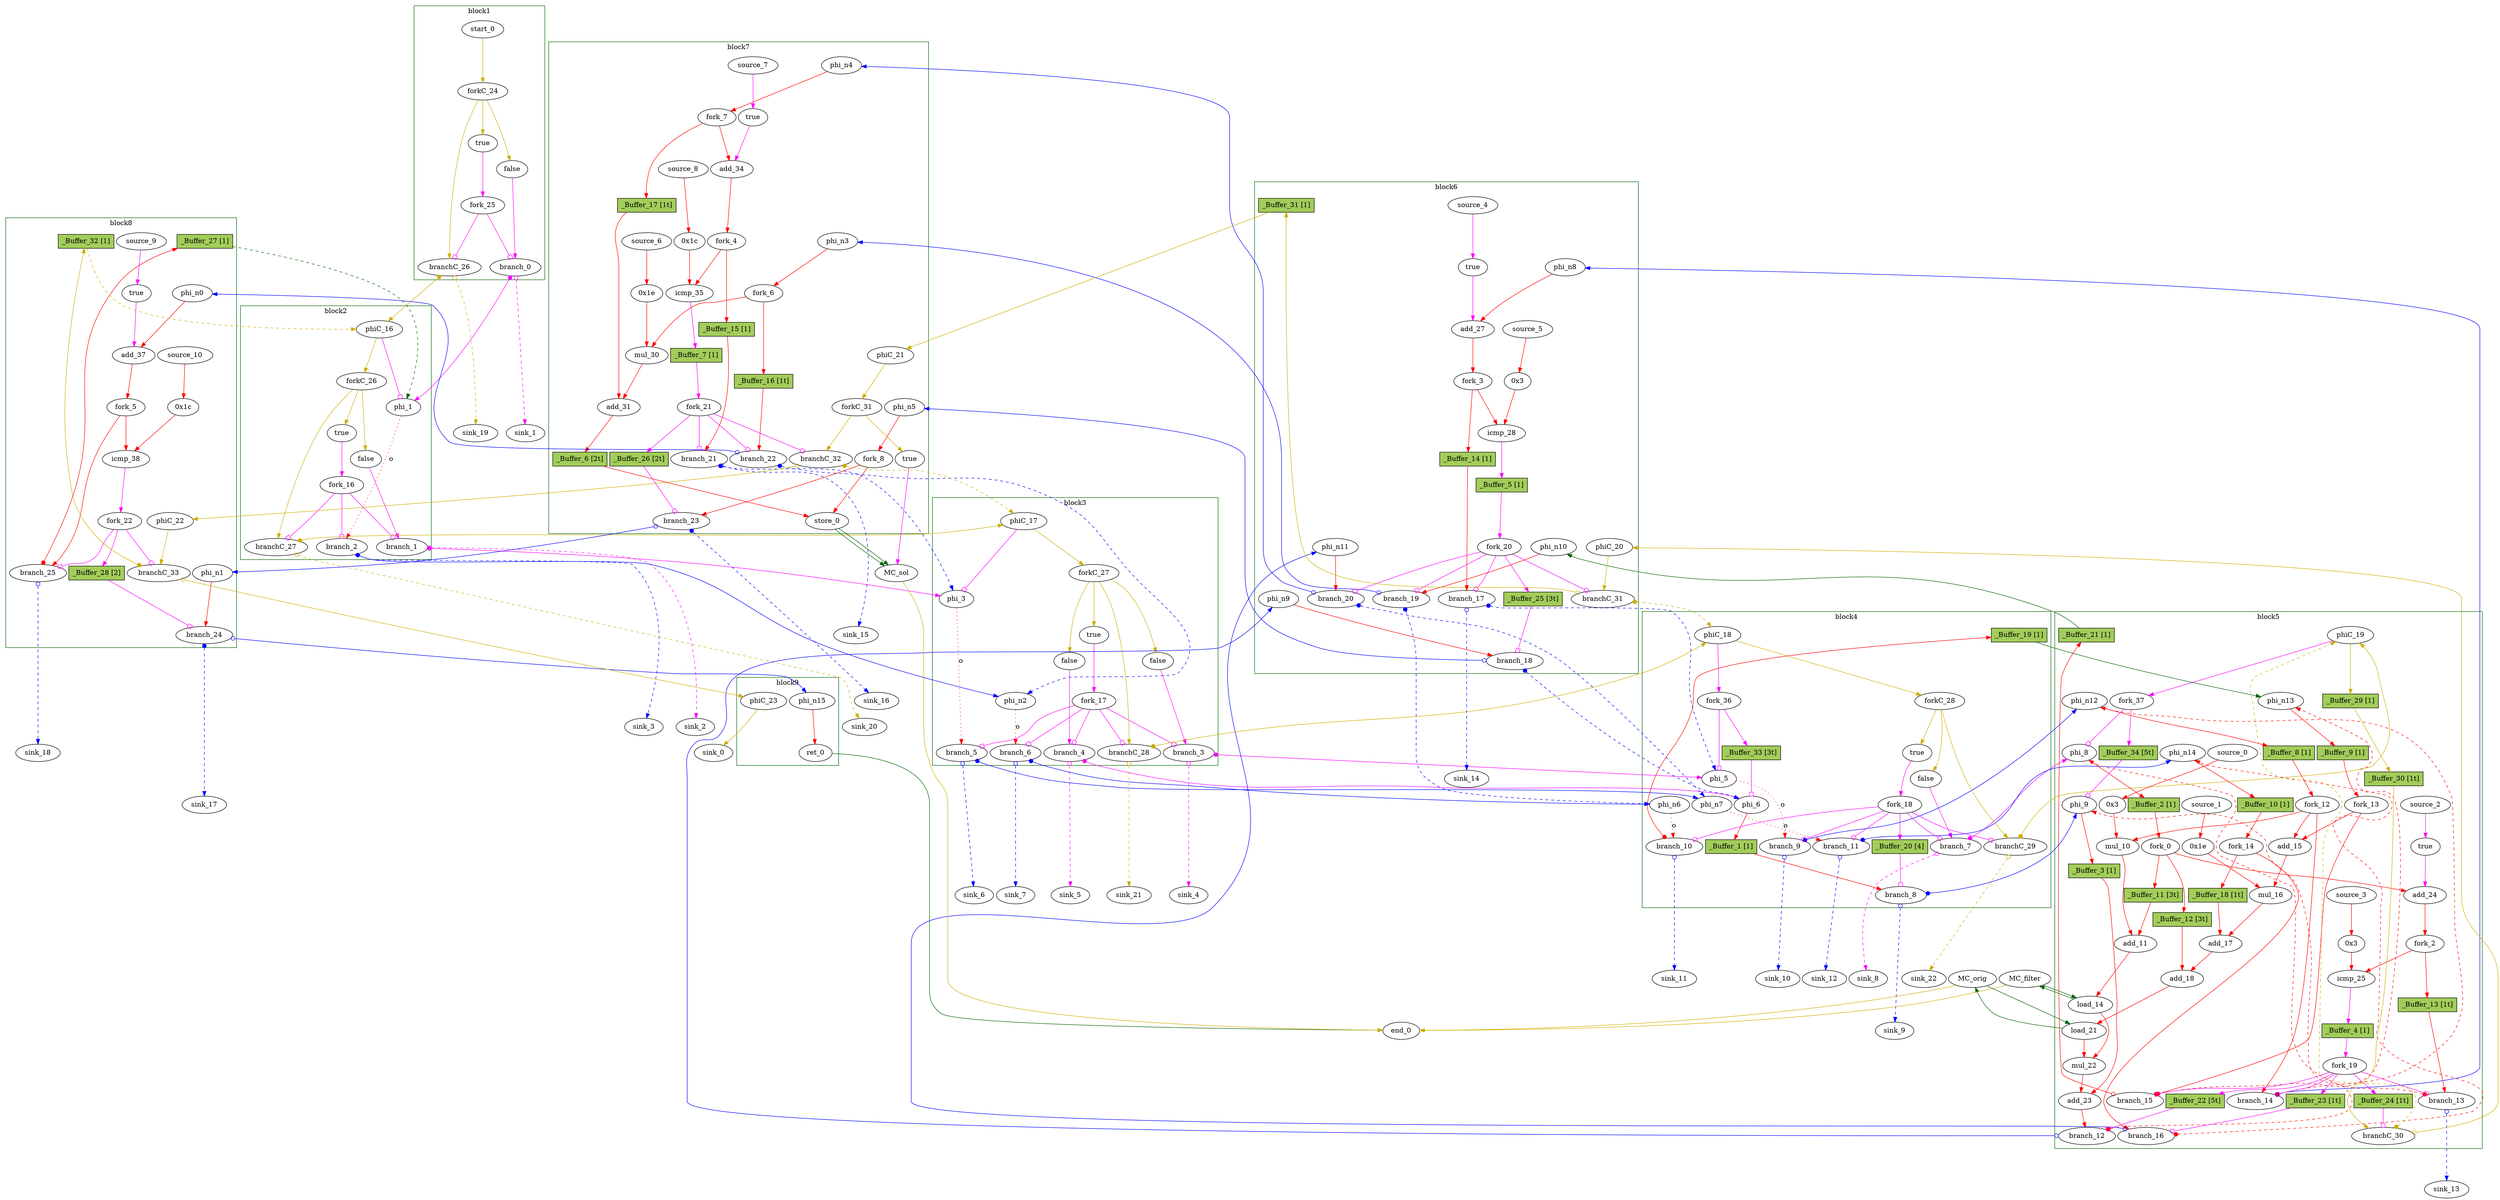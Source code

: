// Number of blocks: 206
// Number of channels: 309
Digraph G {

  // Blocks
subgraph cluster_1 {
color = "darkgreen"
label = "block1"
  brCst_block1 [type=Constant, in="in1:1", out="out1:1", bbID = 1, value="0x1", label=true,  shape=oval];
  cst_0 [type=Constant, in="in1:1", out="out1:1", bbID = 1, value="0x0", label=false,  shape=oval];
  branch_0 [type=Branch, in="in1:1 in2?:1", out="out1+:1 out2-:1", bbID = 1,  shape=oval];
  start_0 [type=Entry, in="in1:0", out="out1:0", bbID = 1,  shape=oval];
  forkC_24 [type=Fork, in="in1:0", out="out1:0 out2:0 out3:0", bbID = 1,  shape=oval];
  branchC_26 [type=Branch, in="in1:0 in2?:1", out="out1+:0 out2-:0", bbID = 1,  shape=oval];
  fork_25 [type=Fork, in="in1:1", out="out1:1 out2:1", bbID = 1,  shape=oval];
}
subgraph cluster_2 {
color = "darkgreen"
label = "block2"
  phi_1 [type=Mux, in="in1?:1 in2:5 in3:5", out="out1:5", delay=1.397, bbID = 2,  shape=oval];
  brCst_block2 [type=Constant, in="in1:1", out="out1:1", bbID = 2, value="0x1", label=true,  shape=oval];
  cst_1 [type=Constant, in="in1:1", out="out1:1", bbID = 2, value="0x0", label=false,  shape=oval];
  branch_1 [type=Branch, in="in1:1 in2?:1", out="out1+:1 out2-:1", bbID = 2,  shape=oval];
  branch_2 [type=Branch, in="in1:5 in2?:1", out="out1+:5 out2-:5", bbID = 2,  shape=oval];
  fork_16 [type=Fork, in="in1:1", out="out1:1 out2:1 out3:1", bbID = 2,  shape=oval];
  phiC_16 [type=CntrlMerge, in="in1:0 in2:0", out="out1:0 out2?:1", bbID = 2,  shape=oval];
  forkC_26 [type=Fork, in="in1:0", out="out1:0 out2:0 out3:0", bbID = 2,  shape=oval];
  branchC_27 [type=Branch, in="in1:0 in2?:1", out="out1+:0 out2-:0", bbID = 2,  shape=oval];
}
subgraph cluster_3 {
color = "darkgreen"
label = "block3"
  phi_3 [type=Mux, in="in1?:1 in2:5 in3:5", out="out1:5", delay=1.397, bbID = 3,  shape=oval];
  brCst_block3 [type=Constant, in="in1:1", out="out1:1", bbID = 3, value="0x1", label=true,  shape=oval];
  cst_2 [type=Constant, in="in1:1", out="out1:1", bbID = 3, value="0x0", label=false,  shape=oval];
  cst_3 [type=Constant, in="in1:1", out="out1:1", bbID = 3, value="0x0", label=false,  shape=oval];
  phi_n2 [type=Merge, in="in1:5 in2:5", out="out1:5", delay=1.397, bbID = 3,  shape=oval];
  branch_3 [type=Branch, in="in1:1 in2?:1", out="out1+:1 out2-:1", bbID = 3,  shape=oval];
  branch_4 [type=Branch, in="in1:1 in2?:1", out="out1+:1 out2-:1", bbID = 3,  shape=oval];
  branch_5 [type=Branch, in="in1:5 in2?:1", out="out1+:5 out2-:5", bbID = 3,  shape=oval];
  branch_6 [type=Branch, in="in1:5 in2?:1", out="out1+:5 out2-:5", bbID = 3,  shape=oval];
  fork_17 [type=Fork, in="in1:1", out="out1:1 out2:1 out3:1 out4:1 out5:1", bbID = 3,  shape=oval];
  phiC_17 [type=CntrlMerge, in="in1:0 in2:0", out="out1:0 out2?:1", bbID = 3,  shape=oval];
  forkC_27 [type=Fork, in="in1:0", out="out1:0 out2:0 out3:0 out4:0", bbID = 3,  shape=oval];
  branchC_28 [type=Branch, in="in1:0 in2?:1", out="out1+:0 out2-:0", bbID = 3,  shape=oval];
}
subgraph cluster_4 {
color = "darkgreen"
label = "block4"
  phi_5 [type=Mux, in="in1?:1 in2:3 in3:3", out="out1:3", delay=1.397, bbID = 4,  shape=oval];
  phi_6 [type=Mux, in="in1?:1 in2:32 in3:32", out="out1:32", delay=1.397, bbID = 4, retimingDiff=3,  shape=oval];
  brCst_block4 [type=Constant, in="in1:1", out="out1:1", bbID = 4, value="0x1", label=true,  shape=oval];
  cst_4 [type=Constant, in="in1:1", out="out1:1", bbID = 4, value="0x0", label=false,  shape=oval];
  phi_n6 [type=Merge, in="in1:5 in2:5", out="out1:5", delay=1.397, bbID = 4,  shape=oval];
  phi_n7 [type=Merge, in="in1:5 in2:5", out="out1:5", delay=1.397, bbID = 4,  shape=oval];
  branch_7 [type=Branch, in="in1:1 in2?:1", out="out1+:1 out2-:1", bbID = 4,  shape=oval];
  branch_8 [type=Branch, in="in1:32 in2?:1", out="out1+:32 out2-:32", bbID = 4, retimingDiff=3.33333,  shape=oval];
  branch_9 [type=Branch, in="in1:3 in2?:1", out="out1+:3 out2-:3", bbID = 4,  shape=oval];
  branch_10 [type=Branch, in="in1:5 in2?:1", out="out1+:5 out2-:5", bbID = 4,  shape=oval];
  branch_11 [type=Branch, in="in1:5 in2?:1", out="out1+:5 out2-:5", bbID = 4,  shape=oval];
  fork_18 [type=Fork, in="in1:1", out="out1:1 out2:1 out3:1 out4:1 out5:1 out6:1", bbID = 4,  shape=oval];
  phiC_18 [type=CntrlMerge, in="in1:0 in2:0", out="out1:0 out2?:1", bbID = 4,  shape=oval];
  forkC_28 [type=Fork, in="in1:0", out="out1:0 out2:0 out3:0", bbID = 4,  shape=oval];
  branchC_29 [type=Branch, in="in1:0 in2?:1", out="out1+:0 out2-:0", bbID = 4,  shape=oval];
  fork_36 [type=Fork, in="in1:1", out="out1:1 out2:1", bbID = 4,  shape=oval];
  _Buffer_1 [type=Buffer, in="in1:32", out="out1:32", bbID = 4, slots=1, transparent=false, label="_Buffer_1 [1]",  shape=box, style=filled, fillcolor=darkolivegreen3, height = 0.4];
  _Buffer_19 [type=Buffer, in="in1:5", out="out1:5", bbID = 4, slots=1, transparent=false, label="_Buffer_19 [1]",  shape=box, style=filled, fillcolor=darkolivegreen3, height = 0.4];
  _Buffer_20 [type=Buffer, in="in1:1", out="out1:1", bbID = 4, slots=4, transparent=false, label="_Buffer_20 [4]",  shape=box, style=filled, fillcolor=darkolivegreen3, height = 0.4];
  _Buffer_33 [type=Buffer, in="in1:1", out="out1:1", bbID = 4, slots=3, transparent=true, label="_Buffer_33 [3t]",  shape=box, style=filled, fillcolor=darkolivegreen3, height = 0.4];
}
subgraph cluster_5 {
color = "darkgreen"
label = "block5"
  phi_8 [type=Mux, in="in1?:1 in2:3 in3:3", out="out1:3", delay=1.397, bbID = 5,  shape=oval];
  phi_9 [type=Mux, in="in1?:1 in2:32 in3:32", out="out1:32", delay=1.397, bbID = 5, retimingDiff=3.33333,  shape=oval];
  cst_5 [type=Constant, in="in1:2", out="out1:2", bbID = 5, value="0x3", label="0x3", retimingDiff=0.666667,  shape=oval];
  mul_10 [type=Operator, in="in1:5 in2:5", out="out1:5", op = "mul_op", latency=4, bbID = 5, retimingDiff=1.33333,  shape=oval];
  add_11 [type=Operator, in="in1:6 in2:6", out="out1:6", op = "add_op", delay=2.287, bbID = 5, retimingDiff=2,  shape=oval];
  load_14 [type=Operator, in="in1:32 in2:6", out="out1:32 out2:6", op = "mc_load_op", delay=1.412, latency=2, bbID = 5, portID = 0, offset = 0, retimingDiff=0.666667,  shape=oval];
  add_15 [type=Operator, in="in1:6 in2:6", out="out1:6", op = "add_op", delay=2.287, bbID = 5, retimingDiff=0.666667,  shape=oval];
  cst_6 [type=Constant, in="in1:5", out="out1:5", bbID = 5, value="0x1e", label="0x1e", retimingDiff=0.666667,  shape=oval];
  mul_16 [type=Operator, in="in1:11 in2:11", out="out1:11", op = "mul_op", latency=4, bbID = 5, retimingDiff=1.33333,  shape=oval];
  add_17 [type=Operator, in="in1:12 in2:12", out="out1:12", op = "add_op", delay=2.287, bbID = 5, retimingDiff=2,  shape=oval];
  add_18 [type=Operator, in="in1:13 in2:13", out="out1:13", op = "add_op", delay=2.287, bbID = 5, retimingDiff=2,  shape=oval];
  load_21 [type=Operator, in="in1:32 in2:13", out="out1:32 out2:13", op = "mc_load_op", delay=1.412, latency=2, bbID = 5, portID = 0, offset = 0, retimingDiff=0.666667,  shape=oval];
  mul_22 [type=Operator, in="in1:32 in2:32", out="out1:32", op = "mul_op", latency=4, bbID = 5, retimingDiff=1.33333,  shape=oval];
  add_23 [type=Operator, in="in1:32 in2:32", out="out1:32", op = "add_op", delay=2.287, bbID = 5, retimingDiff=4,  shape=oval];
  cst_7 [type=Constant, in="in1:1", out="out1:1", bbID = 5, value="0x1", label=true, retimingDiff=0.333333,  shape=oval];
  add_24 [type=Operator, in="in1:3 in2:3", out="out1:3", op = "add_op", delay=2.287, bbID = 5, retimingDiff=0.333333,  shape=oval];
  cst_8 [type=Constant, in="in1:2", out="out1:2", bbID = 5, value="0x3", label="0x3", retimingDiff=0.333333,  shape=oval];
  icmp_25 [type=Operator, in="in1:3 in2:3", out="out1:1", op = "icmp_ult_op", delay=1.907, bbID = 5, retimingDiff=0.333333,  shape=oval];
  phi_n12 [type=Merge, in="in1:3 in2:3", out="out1:3", delay=1.397, bbID = 5,  shape=oval];
  phi_n13 [type=Merge, in="in1:5 in2:5", out="out1:5", delay=1.397, bbID = 5, retimingDiff=0.333333,  shape=oval];
  phi_n14 [type=Merge, in="in1:5 in2:5", out="out1:5", delay=1.397, bbID = 5,  shape=oval];
  fork_0 [type=Fork, in="in1:3", out="out1:3 out2:3 out3:3", bbID = 5, retimingDiff=0.333333,  shape=oval];
  fork_2 [type=Fork, in="in1:3", out="out1:3 out2:3", bbID = 5, retimingDiff=0.333333,  shape=oval];
  fork_12 [type=Fork, in="in1:3", out="out1:3 out2:3 out3:3", bbID = 5, retimingDiff=0.666667,  shape=oval];
  fork_13 [type=Fork, in="in1:5", out="out1:5 out2:5", bbID = 5, retimingDiff=0.666667,  shape=oval];
  fork_14 [type=Fork, in="in1:5", out="out1:5 out2:5", bbID = 5, retimingDiff=1,  shape=oval];
  branch_12 [type=Branch, in="in1:32 in2?:1", out="out1+:32 out2-:32", bbID = 5, retimingDiff=4,  shape=oval];
  branch_13 [type=Branch, in="in1:3 in2?:1", out="out1+:3 out2-:3", bbID = 5, retimingDiff=0.666667,  shape=oval];
  branch_14 [type=Branch, in="in1:3 in2?:1", out="out1+:3 out2-:3", bbID = 5, retimingDiff=0.666667,  shape=oval];
  branch_15 [type=Branch, in="in1:5 in2?:1", out="out1+:5 out2-:5", bbID = 5, retimingDiff=0.666667,  shape=oval];
  branch_16 [type=Branch, in="in1:5 in2?:1", out="out1+:5 out2-:5", bbID = 5, retimingDiff=1,  shape=oval];
  fork_19 [type=Fork, in="in1:1", out="out1:1 out2:1 out3:1 out4:1 out5:1 out6:1", bbID = 5, retimingDiff=0.666667,  shape=oval];
  phiC_19 [type=CntrlMerge, in="in1:0 in2:0", out="out1:0 out2?:1", bbID = 5,  shape=oval];
  branchC_30 [type=Branch, in="in1:0 in2?:1", out="out1+:0 out2-:0", bbID = 5, retimingDiff=1,  shape=oval];
  source_0 [type=Source, out="out1:2", bbID = 5, retimingDiff=0.666667,  shape=oval];
  source_1 [type=Source, out="out1:5", bbID = 5, retimingDiff=0.666667,  shape=oval];
  source_2 [type=Source, out="out1:1", bbID = 5, retimingDiff=0.333333,  shape=oval];
  source_3 [type=Source, out="out1:2", bbID = 5, retimingDiff=0.333333,  shape=oval];
  fork_37 [type=Fork, in="in1:1", out="out1:1 out2:1", bbID = 5,  shape=oval];
  _Buffer_2 [type=Buffer, in="in1:3", out="out1:3", bbID = 5, slots=1, transparent=false, label="_Buffer_2 [1]",  shape=box, style=filled, fillcolor=darkolivegreen3, height = 0.4];
  _Buffer_3 [type=Buffer, in="in1:32", out="out1:32", bbID = 5, slots=1, transparent=false, label="_Buffer_3 [1]",  shape=box, style=filled, fillcolor=darkolivegreen3, height = 0.4];
  _Buffer_4 [type=Buffer, in="in1:1", out="out1:1", bbID = 5, slots=1, transparent=false, label="_Buffer_4 [1]",  shape=box, style=filled, fillcolor=darkolivegreen3, height = 0.4];
  _Buffer_8 [type=Buffer, in="in1:3", out="out1:3", bbID = 5, slots=1, transparent=false, label="_Buffer_8 [1]",  shape=box, style=filled, fillcolor=darkolivegreen3, height = 0.4];
  _Buffer_9 [type=Buffer, in="in1:5", out="out1:5", bbID = 5, slots=1, transparent=false, label="_Buffer_9 [1]",  shape=box, style=filled, fillcolor=darkolivegreen3, height = 0.4];
  _Buffer_10 [type=Buffer, in="in1:5", out="out1:5", bbID = 5, slots=1, transparent=false, label="_Buffer_10 [1]",  shape=box, style=filled, fillcolor=darkolivegreen3, height = 0.4];
  _Buffer_11 [type=Buffer, in="in1:3", out="out1:3", bbID = 5, slots=3, transparent=true, label="_Buffer_11 [3t]",  shape=box, style=filled, fillcolor=darkolivegreen3, height = 0.4];
  _Buffer_12 [type=Buffer, in="in1:3", out="out1:3", bbID = 5, slots=3, transparent=true, label="_Buffer_12 [3t]",  shape=box, style=filled, fillcolor=darkolivegreen3, height = 0.4];
  _Buffer_13 [type=Buffer, in="in1:3", out="out1:3", bbID = 5, slots=1, transparent=true, label="_Buffer_13 [1t]",  shape=box, style=filled, fillcolor=darkolivegreen3, height = 0.4];
  _Buffer_18 [type=Buffer, in="in1:5", out="out1:5", bbID = 5, slots=1, transparent=true, label="_Buffer_18 [1t]",  shape=box, style=filled, fillcolor=darkolivegreen3, height = 0.4];
  _Buffer_21 [type=Buffer, in="in1:5", out="out1:5", bbID = 5, slots=1, transparent=false, label="_Buffer_21 [1]",  shape=box, style=filled, fillcolor=darkolivegreen3, height = 0.4];
  _Buffer_22 [type=Buffer, in="in1:1", out="out1:1", bbID = 5, slots=5, transparent=true, label="_Buffer_22 [5t]",  shape=box, style=filled, fillcolor=darkolivegreen3, height = 0.4];
  _Buffer_23 [type=Buffer, in="in1:1", out="out1:1", bbID = 5, slots=1, transparent=true, label="_Buffer_23 [1t]",  shape=box, style=filled, fillcolor=darkolivegreen3, height = 0.4];
  _Buffer_24 [type=Buffer, in="in1:1", out="out1:1", bbID = 5, slots=1, transparent=true, label="_Buffer_24 [1t]",  shape=box, style=filled, fillcolor=darkolivegreen3, height = 0.4];
  _Buffer_29 [type=Buffer, in="in1:0", out="out1:0", bbID = 5, slots=1, transparent=false, label="_Buffer_29 [1]",  shape=box, style=filled, fillcolor=darkolivegreen3, height = 0.4];
  _Buffer_30 [type=Buffer, in="in1:0", out="out1:0", bbID = 5, slots=1, transparent=true, label="_Buffer_30 [1t]",  shape=box, style=filled, fillcolor=darkolivegreen3, height = 0.4];
  _Buffer_34 [type=Buffer, in="in1:1", out="out1:1", bbID = 5, slots=5, transparent=true, label="_Buffer_34 [5t]",  shape=box, style=filled, fillcolor=darkolivegreen3, height = 0.4];
}
subgraph cluster_6 {
color = "darkgreen"
label = "block6"
  cst_9 [type=Constant, in="in1:1", out="out1:1", bbID = 6, value="0x1", label=true, retimingDiff=0.666667,  shape=oval];
  add_27 [type=Operator, in="in1:3 in2:3", out="out1:3", op = "add_op", delay=2.287, bbID = 6, retimingDiff=0.666667,  shape=oval];
  cst_10 [type=Constant, in="in1:2", out="out1:2", bbID = 6, value="0x3", label="0x3", retimingDiff=0.666667,  shape=oval];
  icmp_28 [type=Operator, in="in1:3 in2:3", out="out1:1", op = "icmp_ult_op", delay=1.907, bbID = 6, retimingDiff=0.666667,  shape=oval];
  phi_n8 [type=Merge, in="in1:3", out="out1:3", bbID = 6, retimingDiff=0.666667,  shape=oval];
  phi_n9 [type=Merge, in="in1:32", out="out1:32", bbID = 6, retimingDiff=4,  shape=oval];
  phi_n10 [type=Merge, in="in1:5", out="out1:5", bbID = 6, retimingDiff=1,  shape=oval];
  phi_n11 [type=Merge, in="in1:5", out="out1:5", bbID = 6, retimingDiff=1,  shape=oval];
  fork_3 [type=Fork, in="in1:3", out="out1:3 out2:3", bbID = 6, retimingDiff=0.666667,  shape=oval];
  branch_17 [type=Branch, in="in1:3 in2?:1", out="out1+:3 out2-:3", bbID = 6, retimingDiff=1,  shape=oval];
  branch_18 [type=Branch, in="in1:32 in2?:1", out="out1+:32 out2-:32", bbID = 6, retimingDiff=4,  shape=oval];
  branch_19 [type=Branch, in="in1:5 in2?:1", out="out1+:5 out2-:5", bbID = 6, retimingDiff=1,  shape=oval];
  branch_20 [type=Branch, in="in1:5 in2?:1", out="out1+:5 out2-:5", bbID = 6, retimingDiff=1,  shape=oval];
  fork_20 [type=Fork, in="in1:1", out="out1:1 out2:1 out3:1 out4:1 out5:1", bbID = 6, retimingDiff=1,  shape=oval];
  phiC_20 [type=Merge, in="in1:0", out="out1:0", bbID = 6, retimingDiff=1,  shape=oval];
  branchC_31 [type=Branch, in="in1:0 in2?:1", out="out1+:0 out2-:0", bbID = 6, retimingDiff=1,  shape=oval];
  source_4 [type=Source, out="out1:1", bbID = 6, retimingDiff=0.666667,  shape=oval];
  source_5 [type=Source, out="out1:2", bbID = 6, retimingDiff=0.666667,  shape=oval];
  _Buffer_5 [type=Buffer, in="in1:1", out="out1:1", bbID = 6, slots=1, transparent=false, label="_Buffer_5 [1]",  shape=box, style=filled, fillcolor=darkolivegreen3, height = 0.4];
  _Buffer_14 [type=Buffer, in="in1:3", out="out1:3", bbID = 6, slots=1, transparent=false, label="_Buffer_14 [1]",  shape=box, style=filled, fillcolor=darkolivegreen3, height = 0.4];
  _Buffer_25 [type=Buffer, in="in1:1", out="out1:1", bbID = 6, slots=3, transparent=true, label="_Buffer_25 [3t]",  shape=box, style=filled, fillcolor=darkolivegreen3, height = 0.4];
  _Buffer_31 [type=Buffer, in="in1:0", out="out1:0", bbID = 6, slots=1, transparent=false, label="_Buffer_31 [1]",  shape=box, style=filled, fillcolor=darkolivegreen3, height = 0.4];
}
subgraph cluster_7 {
color = "darkgreen"
label = "block7"
  cst_11 [type=Constant, in="in1:5", out="out1:5", bbID = 7, value="0x1e", label="0x1e",  shape=oval];
  mul_30 [type=Operator, in="in1:10 in2:10", out="out1:10", op = "mul_op", latency=4, bbID = 7,  shape=oval];
  add_31 [type=Operator, in="in1:11 in2:11", out="out1:11", op = "add_op", delay=2.287, bbID = 7,  shape=oval];
  store_0 [type=Operator, in="in1:32 in2:11", out="out1:32 out2:11", op = "mc_store_op", delay=0.672, bbID = 7, portID = 0, offset = 0,  shape=oval];
  cst_12 [type=Constant, in="in1:1", out="out1:1", bbID = 7, value="0x1", label=true,  shape=oval];
  add_34 [type=Operator, in="in1:5 in2:5", out="out1:5", op = "add_op", delay=2.287, bbID = 7,  shape=oval];
  cst_13 [type=Constant, in="in1:5", out="out1:5", bbID = 7, value="0x1c", label="0x1c",  shape=oval];
  icmp_35 [type=Operator, in="in1:5 in2:5", out="out1:1", op = "icmp_ult_op", delay=1.907, bbID = 7,  shape=oval];
  phi_n3 [type=Merge, in="in1:5", out="out1:5", bbID = 7,  shape=oval];
  phi_n4 [type=Merge, in="in1:5", out="out1:5", bbID = 7,  shape=oval];
  phi_n5 [type=Merge, in="in1:32", out="out1:32", bbID = 7,  shape=oval];
  fork_4 [type=Fork, in="in1:5", out="out1:5 out2:5", bbID = 7,  shape=oval];
  fork_6 [type=Fork, in="in1:5", out="out1:5 out2:5", bbID = 7,  shape=oval];
  fork_7 [type=Fork, in="in1:5", out="out1:5 out2:5", bbID = 7,  shape=oval];
  fork_8 [type=Fork, in="in1:32", out="out1:32 out2:32", bbID = 7,  shape=oval];
  branch_21 [type=Branch, in="in1:5 in2?:1", out="out1+:5 out2-:5", bbID = 7,  shape=oval];
  branch_22 [type=Branch, in="in1:5 in2?:1", out="out1+:5 out2-:5", bbID = 7,  shape=oval];
  branch_23 [type=Branch, in="in1:32 in2?:1", out="out1+:32 out2-:32", bbID = 7,  shape=oval];
  fork_21 [type=Fork, in="in1:1", out="out1:1 out2:1 out3:1 out4:1", bbID = 7,  shape=oval];
  cst_16 [type=Constant, in="in1:1", out="out1:1", bbID = 7, value="0x1", label=true,  shape=oval];
  phiC_21 [type=Merge, in="in1:0", out="out1:0", bbID = 7,  shape=oval];
  forkC_31 [type=Fork, in="in1:0", out="out1:0 out2:0", bbID = 7,  shape=oval];
  branchC_32 [type=Branch, in="in1:0 in2?:1", out="out1+:0 out2-:0", bbID = 7,  shape=oval];
  source_6 [type=Source, out="out1:5", bbID = 7,  shape=oval];
  source_7 [type=Source, out="out1:1", bbID = 7,  shape=oval];
  source_8 [type=Source, out="out1:5", bbID = 7,  shape=oval];
  _Buffer_6 [type=Buffer, in="in1:11", out="out1:11", bbID = 7, slots=2, transparent=true, label="_Buffer_6 [2t]",  shape=box, style=filled, fillcolor=darkolivegreen3, height = 0.4];
  _Buffer_7 [type=Buffer, in="in1:1", out="out1:1", bbID = 7, slots=1, transparent=false, label="_Buffer_7 [1]",  shape=box, style=filled, fillcolor=darkolivegreen3, height = 0.4];
  _Buffer_15 [type=Buffer, in="in1:5", out="out1:5", bbID = 7, slots=1, transparent=false, label="_Buffer_15 [1]",  shape=box, style=filled, fillcolor=darkolivegreen3, height = 0.4];
  _Buffer_16 [type=Buffer, in="in1:5", out="out1:5", bbID = 7, slots=1, transparent=true, label="_Buffer_16 [1t]",  shape=box, style=filled, fillcolor=darkolivegreen3, height = 0.4];
  _Buffer_17 [type=Buffer, in="in1:5", out="out1:5", bbID = 7, slots=1, transparent=true, label="_Buffer_17 [1t]",  shape=box, style=filled, fillcolor=darkolivegreen3, height = 0.4];
  _Buffer_26 [type=Buffer, in="in1:1", out="out1:1", bbID = 7, slots=2, transparent=true, label="_Buffer_26 [2t]",  shape=box, style=filled, fillcolor=darkolivegreen3, height = 0.4];
}
subgraph cluster_8 {
color = "darkgreen"
label = "block8"
  cst_14 [type=Constant, in="in1:1", out="out1:1", bbID = 8, value="0x1", label=true,  shape=oval];
  add_37 [type=Operator, in="in1:5 in2:5", out="out1:5", op = "add_op", delay=2.287, bbID = 8,  shape=oval];
  cst_15 [type=Constant, in="in1:5", out="out1:5", bbID = 8, value="0x1c", label="0x1c",  shape=oval];
  icmp_38 [type=Operator, in="in1:5 in2:5", out="out1:1", op = "icmp_ult_op", delay=1.907, bbID = 8,  shape=oval];
  phi_n0 [type=Merge, in="in1:5", out="out1:5", bbID = 8,  shape=oval];
  phi_n1 [type=Merge, in="in1:32", out="out1:32", bbID = 8,  shape=oval];
  fork_5 [type=Fork, in="in1:5", out="out1:5 out2:5", bbID = 8,  shape=oval];
  branch_24 [type=Branch, in="in1:32 in2?:1", out="out1+:32 out2-:32", bbID = 8,  shape=oval];
  branch_25 [type=Branch, in="in1:5 in2?:1", out="out1+:5 out2-:5", bbID = 8,  shape=oval];
  fork_22 [type=Fork, in="in1:1", out="out1:1 out2:1 out3:1", bbID = 8,  shape=oval];
  phiC_22 [type=Merge, in="in1:0", out="out1:0", bbID = 8,  shape=oval];
  branchC_33 [type=Branch, in="in1:0 in2?:1", out="out1+:0 out2-:0", bbID = 8,  shape=oval];
  source_9 [type=Source, out="out1:1", bbID = 8,  shape=oval];
  source_10 [type=Source, out="out1:5", bbID = 8,  shape=oval];
  _Buffer_27 [type=Buffer, in="in1:5", out="out1:5", bbID = 8, slots=1, transparent=false, label="_Buffer_27 [1]",  shape=box, style=filled, fillcolor=darkolivegreen3, height = 0.4];
  _Buffer_28 [type=Buffer, in="in1:1", out="out1:1", bbID = 8, slots=2, transparent=false, label="_Buffer_28 [2]",  shape=box, style=filled, fillcolor=darkolivegreen3, height = 0.4];
  _Buffer_32 [type=Buffer, in="in1:0", out="out1:0", bbID = 8, slots=1, transparent=false, label="_Buffer_32 [1]",  shape=box, style=filled, fillcolor=darkolivegreen3, height = 0.4];
}
subgraph cluster_9 {
color = "darkgreen"
label = "block9"
  ret_0 [type=Operator, in="in1:32", out="out1:32", op = "ret_op", bbID = 9,  shape=oval];
  phi_n15 [type=Merge, in="in1:32", out="out1:32", bbID = 9,  shape=oval];
  phiC_23 [type=Merge, in="in1:0", out="out1:0", bbID = 9,  shape=oval];
}
  MC_filter [type=MC, in="in1:6*l0a", out="out1:32*l0d out2:0*e", bbID = 0, memory = "filter", bbcount = 0, ldcount = 1, stcount = 0, ];
  MC_orig [type=MC, in="in1:13*l0a", out="out1:32*l0d out2:0*e", bbID = 0, memory = "orig", bbcount = 0, ldcount = 1, stcount = 0, ];
  MC_sol [type=MC, in="in1:32*c0 in2:11*s0a in3:32*s0d", out="out1:0*e", bbID = 0, memory = "sol", bbcount = 1, ldcount = 0, stcount = 1, ];
  end_0 [type=Exit, in="in1:0*e in2:0*e in3:0*e in4:32", out="out1:32", bbID = 0,  shape=oval];
  sink_0 [type=Sink, in="in1:0", bbID = 0,  shape=oval];
  sink_1 [type=Sink, in="in1:1", bbID = 0,  shape=oval];
  sink_2 [type=Sink, in="in1:1", bbID = 0,  shape=oval];
  sink_3 [type=Sink, in="in1:5", bbID = 0,  shape=oval];
  sink_4 [type=Sink, in="in1:1", bbID = 0,  shape=oval];
  sink_5 [type=Sink, in="in1:1", bbID = 0,  shape=oval];
  sink_6 [type=Sink, in="in1:5", bbID = 0,  shape=oval];
  sink_7 [type=Sink, in="in1:5", bbID = 0,  shape=oval];
  sink_8 [type=Sink, in="in1:1", bbID = 0,  shape=oval];
  sink_9 [type=Sink, in="in1:32", bbID = 0,  shape=oval];
  sink_10 [type=Sink, in="in1:3", bbID = 0,  shape=oval];
  sink_11 [type=Sink, in="in1:5", bbID = 0,  shape=oval];
  sink_12 [type=Sink, in="in1:5", bbID = 0,  shape=oval];
  sink_13 [type=Sink, in="in1:3", bbID = 0,  shape=oval];
  sink_14 [type=Sink, in="in1:3", bbID = 0,  shape=oval];
  sink_15 [type=Sink, in="in1:5", bbID = 0,  shape=oval];
  sink_16 [type=Sink, in="in1:32", bbID = 0,  shape=oval];
  sink_17 [type=Sink, in="in1:32", bbID = 0,  shape=oval];
  sink_18 [type=Sink, in="in1:5", bbID = 0,  shape=oval];
  sink_19 [type=Sink, in="in1:0", bbID = 0,  shape=oval];
  sink_20 [type=Sink, in="in1:0", bbID = 0,  shape=oval];
  sink_21 [type=Sink, in="in1:0", bbID = 0,  shape=oval];
  sink_22 [type=Sink, in="in1:0", bbID = 0,  shape=oval];

  // Channels
  brCst_block1 -> fork_25 [from=out1, to=in1, arrowhead=normal, color=magenta];
  cst_0 -> branch_0 [from=out1, to=in1, arrowhead=normal, color=magenta];
  phi_1 -> branch_2 [from=out1, to=in1, arrowhead=normal, color=red, slots=1, style=dotted, label="o", transparent=true];
  brCst_block2 -> fork_16 [from=out1, to=in1, arrowhead=normal, color=magenta];
  cst_1 -> branch_1 [from=out1, to=in1, arrowhead=normal, color=magenta];
  phi_3 -> branch_5 [from=out1, to=in1, arrowhead=normal, color=red, slots=1, style=dotted, label="o", transparent=true];
  brCst_block3 -> fork_17 [from=out1, to=in1, arrowhead=normal, color=magenta];
  cst_2 -> branch_3 [from=out1, to=in1, arrowhead=normal, color=magenta];
  phi_5 -> branch_9 [from=out1, to=in1, arrowhead=normal, color=red, slots=1, style=dotted, label="o", transparent=true];
  cst_3 -> branch_4 [from=out1, to=in1, arrowhead=normal, color=magenta];
  phi_6 -> _Buffer_1 [from=out1, to=in1, arrowhead=normal, color=red];
  brCst_block4 -> fork_18 [from=out1, to=in1, arrowhead=normal, color=magenta];
  cst_4 -> branch_7 [from=out1, to=in1, arrowhead=normal, color=magenta];
  phi_8 -> _Buffer_2 [from=out1, to=in1, arrowhead=normal, color=red];
  phi_9 -> _Buffer_3 [from=out1, to=in1, arrowhead=normal, color=red];
  cst_5 -> mul_10 [from=out1, to=in2, arrowhead=normal, color=red];
  mul_10 -> add_11 [from=out1, to=in1, arrowhead=normal, color=red];
  add_11 -> load_14 [from=out1, to=in2, arrowhead=normal, color=red];
  load_14 -> mul_22 [from=out1, to=in1, arrowhead=normal, color=red];
  load_14 -> MC_filter [from=out2, to=in1, arrowhead=normal, color=darkgreen];
  add_15 -> mul_16 [from=out1, to=in1, arrowhead=normal, color=red];
  cst_6 -> mul_16 [from=out1, to=in2, arrowhead=normal, color=red];
  mul_16 -> add_17 [from=out1, to=in1, arrowhead=normal, color=red];
  add_17 -> add_18 [from=out1, to=in1, arrowhead=normal, color=red];
  add_18 -> load_21 [from=out1, to=in2, arrowhead=normal, color=red];
  load_21 -> mul_22 [from=out1, to=in2, arrowhead=normal, color=red];
  load_21 -> MC_orig [from=out2, to=in1, arrowhead=normal, color=darkgreen];
  mul_22 -> add_23 [from=out1, to=in2, arrowhead=normal, color=red];
  add_23 -> branch_12 [from=out1, to=in1, arrowhead=normal, color=red];
  cst_7 -> add_24 [from=out1, to=in2, arrowhead=normal, color=magenta];
  add_24 -> fork_2 [from=out1, to=in1, arrowhead=normal, color=red];
  cst_8 -> icmp_25 [from=out1, to=in2, arrowhead=normal, color=red];
  icmp_25 -> _Buffer_4 [from=out1, to=in1, arrowhead=normal, color=magenta];
  cst_9 -> add_27 [from=out1, to=in2, arrowhead=normal, color=magenta];
  add_27 -> fork_3 [from=out1, to=in1, arrowhead=normal, color=red];
  cst_10 -> icmp_28 [from=out1, to=in2, arrowhead=normal, color=red];
  icmp_28 -> _Buffer_5 [from=out1, to=in1, arrowhead=normal, color=magenta];
  cst_11 -> mul_30 [from=out1, to=in2, arrowhead=normal, color=red];
  mul_30 -> add_31 [from=out1, to=in1, arrowhead=normal, color=red];
  add_31 -> _Buffer_6 [from=out1, to=in1, arrowhead=normal, color=red];
  store_0 -> MC_sol [from=out2, to=in2, arrowhead=normal, color=darkgreen];
  store_0 -> MC_sol [from=out1, to=in3, arrowhead=normal, color=darkgreen];
  cst_12 -> add_34 [from=out1, to=in2, arrowhead=normal, color=magenta];
  add_34 -> fork_4 [from=out1, to=in1, arrowhead=normal, color=red];
  cst_13 -> icmp_35 [from=out1, to=in2, arrowhead=normal, color=red];
  icmp_35 -> _Buffer_7 [from=out1, to=in1, arrowhead=normal, color=magenta];
  cst_14 -> add_37 [from=out1, to=in2, arrowhead=normal, color=magenta];
  add_37 -> fork_5 [from=out1, to=in1, arrowhead=normal, color=red];
  cst_15 -> icmp_38 [from=out1, to=in2, arrowhead=normal, color=red];
  icmp_38 -> fork_22 [from=out1, to=in1, arrowhead=normal, color=magenta];
  ret_0 -> end_0 [from=out1, to=in4, arrowhead=normal, color=darkgreen];
  phi_n0 -> add_37 [from=out1, to=in1, arrowhead=normal, color=red];
  phi_n1 -> branch_24 [from=out1, to=in1, arrowhead=normal, color=red];
  phi_n2 -> branch_6 [from=out1, to=in1, arrowhead=normal, color=red, slots=1, style=dotted, label="o", transparent=true];
  phi_n3 -> fork_6 [from=out1, to=in1, arrowhead=normal, color=red];
  phi_n4 -> fork_7 [from=out1, to=in1, arrowhead=normal, color=red];
  phi_n5 -> fork_8 [from=out1, to=in1, arrowhead=normal, color=red];
  phi_n6 -> branch_10 [from=out1, to=in1, arrowhead=normal, color=red, slots=1, style=dotted, label="o", transparent=true];
  phi_n7 -> branch_11 [from=out1, to=in1, arrowhead=normal, color=red, slots=1, style=dotted, label="o", transparent=true];
  phi_n8 -> add_27 [from=out1, to=in1, arrowhead=normal, color=red];
  phi_n9 -> branch_18 [from=out1, to=in1, arrowhead=normal, color=red];
  phi_n10 -> branch_19 [from=out1, to=in1, arrowhead=normal, color=red];
  phi_n11 -> branch_20 [from=out1, to=in1, arrowhead=normal, color=red];
  phi_n12 -> _Buffer_8 [from=out1, to=in1, arrowhead=normal, color=red];
  phi_n13 -> _Buffer_9 [from=out1, to=in1, arrowhead=normal, color=red];
  phi_n14 -> _Buffer_10 [from=out1, to=in1, arrowhead=normal, color=red];
  phi_n15 -> ret_0 [from=out1, to=in1, arrowhead=normal, color=red];
  fork_0 -> _Buffer_11 [from=out1, to=in1, arrowhead=normal, color=red];
  fork_0 -> _Buffer_12 [from=out2, to=in1, arrowhead=normal, color=red];
  fork_0 -> add_24 [from=out3, to=in1, arrowhead=normal, color=red];
  fork_2 -> icmp_25 [from=out1, to=in1, arrowhead=normal, color=red];
  fork_2 -> _Buffer_13 [from=out2, to=in1, arrowhead=normal, color=red];
  fork_3 -> icmp_28 [from=out1, to=in1, arrowhead=normal, color=red];
  fork_3 -> _Buffer_14 [from=out2, to=in1, arrowhead=normal, color=red];
  fork_4 -> icmp_35 [from=out1, to=in1, arrowhead=normal, color=red];
  fork_4 -> _Buffer_15 [from=out2, to=in1, arrowhead=normal, color=red];
  fork_5 -> icmp_38 [from=out1, to=in1, arrowhead=normal, color=red];
  fork_5 -> branch_25 [from=out2, to=in1, arrowhead=normal, color=red];
  fork_6 -> mul_30 [from=out1, to=in1, arrowhead=normal, color=red];
  fork_6 -> _Buffer_16 [from=out2, to=in1, arrowhead=normal, color=red];
  fork_7 -> _Buffer_17 [from=out1, to=in1, arrowhead=normal, color=red];
  fork_7 -> add_34 [from=out2, to=in1, arrowhead=normal, color=red];
  fork_8 -> store_0 [from=out1, to=in1, arrowhead=normal, color=red];
  fork_8 -> branch_23 [from=out2, to=in1, arrowhead=normal, color=red];
  fork_12 -> mul_10 [from=out1, to=in1, arrowhead=normal, color=red];
  fork_12 -> add_15 [from=out2, to=in2, arrowhead=normal, color=red];
  fork_12 -> branch_14 [from=out3, to=in1, arrowhead=normal, color=red];
  fork_13 -> add_15 [from=out1, to=in1, arrowhead=normal, color=red];
  fork_13 -> branch_15 [from=out2, to=in1, arrowhead=normal, color=red];
  fork_14 -> _Buffer_18 [from=out1, to=in1, arrowhead=normal, color=red];
  fork_14 -> branch_16 [from=out2, to=in1, arrowhead=normal, color=red];
  branch_0 -> phi_1 [from=out1, to=in2, dir=both, arrowtail=dot, arrowhead=normal, color=magenta];
  branch_0 -> sink_1 [from=out2, to=in1, dir=both, arrowtail=odot, arrowhead=normal, color=magenta, style=dashed, minlen = 3];
  branch_1 -> phi_3 [from=out1, to=in2, dir=both, arrowtail=dot, arrowhead=normal, color=magenta];
  branch_1 -> sink_2 [from=out2, to=in1, dir=both, arrowtail=odot, arrowhead=normal, color=magenta, style=dashed, minlen = 3];
  branch_2 -> phi_n2 [from=out1, to=in1, dir=both, arrowtail=dot, arrowhead=normal, color=blue];
  branch_2 -> sink_3 [from=out2, to=in1, dir=both, arrowtail=odot, arrowhead=normal, color=blue, style=dashed, minlen = 3];
  fork_16 -> branch_1 [from=out2, to=in2, arrowhead=obox, color=magenta];
  fork_16 -> branch_2 [from=out1, to=in2, arrowhead=obox, color=magenta];
  fork_16 -> branchC_27 [from=out3, to=in2, arrowhead=obox, color=magenta];
  branch_3 -> phi_5 [from=out1, to=in2, dir=both, arrowtail=dot, arrowhead=normal, color=magenta];
  branch_3 -> sink_4 [from=out2, to=in1, dir=both, arrowtail=odot, arrowhead=normal, color=magenta, style=dashed, minlen = 3];
  branch_4 -> phi_6 [from=out1, to=in2, dir=both, arrowtail=dot, arrowhead=normal, color=magenta];
  branch_4 -> sink_5 [from=out2, to=in1, dir=both, arrowtail=odot, arrowhead=normal, color=magenta, style=dashed, minlen = 3];
  branch_5 -> phi_n7 [from=out1, to=in1, dir=both, arrowtail=dot, arrowhead=normal, color=blue];
  branch_5 -> sink_6 [from=out2, to=in1, dir=both, arrowtail=odot, arrowhead=normal, color=blue, style=dashed, minlen = 3];
  branch_6 -> phi_n6 [from=out1, to=in1, dir=both, arrowtail=dot, arrowhead=normal, color=blue];
  branch_6 -> sink_7 [from=out2, to=in1, dir=both, arrowtail=odot, arrowhead=normal, color=blue, style=dashed, minlen = 3];
  fork_17 -> branch_3 [from=out4, to=in2, arrowhead=obox, color=magenta];
  fork_17 -> branch_4 [from=out3, to=in2, arrowhead=obox, color=magenta];
  fork_17 -> branch_5 [from=out2, to=in2, arrowhead=obox, color=magenta];
  fork_17 -> branch_6 [from=out1, to=in2, arrowhead=obox, color=magenta];
  fork_17 -> branchC_28 [from=out5, to=in2, arrowhead=obox, color=magenta];
  branch_7 -> phi_8 [from=out1, to=in2, dir=both, arrowtail=dot, arrowhead=normal, color=magenta];
  branch_7 -> sink_8 [from=out2, to=in1, dir=both, arrowtail=odot, arrowhead=normal, color=magenta, style=dashed, minlen = 3];
  branch_8 -> phi_9 [from=out1, to=in2, dir=both, arrowtail=dot, arrowhead=normal, color=blue];
  branch_8 -> sink_9 [from=out2, to=in1, dir=both, arrowtail=odot, arrowhead=normal, color=blue, style=dashed, minlen = 3];
  branch_9 -> phi_n12 [from=out1, to=in1, dir=both, arrowtail=dot, arrowhead=normal, color=blue];
  branch_9 -> sink_10 [from=out2, to=in1, dir=both, arrowtail=odot, arrowhead=normal, color=blue, style=dashed, minlen = 3];
  branch_10 -> _Buffer_19 [from=out1, to=in1, dir=both, arrowtail=dot, arrowhead=normal, color=red, constraint=false];
  branch_10 -> sink_11 [from=out2, to=in1, dir=both, arrowtail=odot, arrowhead=normal, color=blue, style=dashed, minlen = 3];
  branch_11 -> phi_n14 [from=out1, to=in1, dir=both, arrowtail=dot, arrowhead=normal, color=blue];
  branch_11 -> sink_12 [from=out2, to=in1, dir=both, arrowtail=odot, arrowhead=normal, color=blue, style=dashed, minlen = 3];
  fork_18 -> branch_7 [from=out5, to=in2, arrowhead=obox, color=magenta];
  fork_18 -> _Buffer_20 [from=out4, to=in1, arrowhead=normal, color=magenta];
  fork_18 -> branch_9 [from=out3, to=in2, arrowhead=obox, color=magenta];
  fork_18 -> branch_10 [from=out2, to=in2, arrowhead=obox, color=magenta];
  fork_18 -> branch_11 [from=out1, to=in2, arrowhead=obox, color=magenta];
  fork_18 -> branchC_29 [from=out6, to=in2, arrowhead=obox, color=magenta];
  branch_12 -> phi_9 [from=out1, to=in3, dir=both, arrowtail=dot, arrowhead=normal, color=red, constraint=false, style=dashed, minlen = 3];
  branch_12 -> phi_n9 [from=out2, to=in1, dir=both, arrowtail=odot, arrowhead=normal, color=blue];
  branch_13 -> phi_8 [from=out1, to=in3, dir=both, arrowtail=dot, arrowhead=normal, color=red, constraint=false, style=dashed, minlen = 3];
  branch_13 -> sink_13 [from=out2, to=in1, dir=both, arrowtail=odot, arrowhead=normal, color=blue, style=dashed, minlen = 3];
  branch_14 -> phi_n8 [from=out2, to=in1, dir=both, arrowtail=odot, arrowhead=normal, color=blue];
  branch_14 -> phi_n12 [from=out1, to=in2, dir=both, arrowtail=dot, arrowhead=normal, color=red, constraint=false, style=dashed, minlen = 3];
  branch_15 -> _Buffer_21 [from=out2, to=in1, dir=both, arrowtail=odot, arrowhead=normal, color=red, constraint=false];
  branch_15 -> phi_n13 [from=out1, to=in2, dir=both, arrowtail=dot, arrowhead=normal, color=red, constraint=false, style=dashed, minlen = 3];
  branch_16 -> phi_n11 [from=out2, to=in1, dir=both, arrowtail=odot, arrowhead=normal, color=blue];
  branch_16 -> phi_n14 [from=out1, to=in2, dir=both, arrowtail=dot, arrowhead=normal, color=red, constraint=false, style=dashed, minlen = 3];
  fork_19 -> _Buffer_22 [from=out5, to=in1, arrowhead=normal, color=magenta];
  fork_19 -> branch_13 [from=out4, to=in2, arrowhead=obox, color=magenta];
  fork_19 -> branch_14 [from=out3, to=in2, arrowhead=obox, color=magenta];
  fork_19 -> branch_15 [from=out2, to=in2, arrowhead=obox, color=magenta];
  fork_19 -> _Buffer_23 [from=out1, to=in1, arrowhead=normal, color=magenta];
  fork_19 -> _Buffer_24 [from=out6, to=in1, arrowhead=normal, color=magenta];
  branch_17 -> phi_5 [from=out1, to=in3, dir=both, arrowtail=dot, arrowhead=normal, color=blue, style=dashed, minlen = 3];
  branch_17 -> sink_14 [from=out2, to=in1, dir=both, arrowtail=odot, arrowhead=normal, color=blue, style=dashed, minlen = 3];
  branch_18 -> phi_6 [from=out1, to=in3, dir=both, arrowtail=dot, arrowhead=normal, color=blue, style=dashed, minlen = 3];
  branch_18 -> phi_n5 [from=out2, to=in1, dir=both, arrowtail=odot, arrowhead=normal, color=blue];
  branch_19 -> phi_n3 [from=out2, to=in1, dir=both, arrowtail=odot, arrowhead=normal, color=blue];
  branch_19 -> phi_n6 [from=out1, to=in2, dir=both, arrowtail=dot, arrowhead=normal, color=blue, style=dashed, minlen = 3];
  branch_20 -> phi_n4 [from=out2, to=in1, dir=both, arrowtail=odot, arrowhead=normal, color=blue];
  branch_20 -> phi_n7 [from=out1, to=in2, dir=both, arrowtail=dot, arrowhead=normal, color=blue, style=dashed, minlen = 3];
  fork_20 -> branch_17 [from=out4, to=in2, arrowhead=obox, color=magenta];
  fork_20 -> _Buffer_25 [from=out3, to=in1, arrowhead=normal, color=magenta];
  fork_20 -> branch_19 [from=out2, to=in2, arrowhead=obox, color=magenta];
  fork_20 -> branch_20 [from=out1, to=in2, arrowhead=obox, color=magenta];
  fork_20 -> branchC_31 [from=out5, to=in2, arrowhead=obox, color=magenta];
  branch_21 -> phi_3 [from=out1, to=in3, dir=both, arrowtail=dot, arrowhead=normal, color=blue, style=dashed, minlen = 3];
  branch_21 -> sink_15 [from=out2, to=in1, dir=both, arrowtail=odot, arrowhead=normal, color=blue, style=dashed, minlen = 3];
  branch_22 -> phi_n0 [from=out2, to=in1, dir=both, arrowtail=odot, arrowhead=normal, color=blue];
  branch_22 -> phi_n2 [from=out1, to=in2, dir=both, arrowtail=dot, arrowhead=normal, color=blue, style=dashed, minlen = 3];
  branch_23 -> phi_n1 [from=out2, to=in1, dir=both, arrowtail=odot, arrowhead=normal, color=blue];
  branch_23 -> sink_16 [from=out1, to=in1, dir=both, arrowtail=dot, arrowhead=normal, color=blue, style=dashed, minlen = 3];
  fork_21 -> branch_21 [from=out3, to=in2, arrowhead=obox, color=magenta];
  fork_21 -> branch_22 [from=out2, to=in2, arrowhead=obox, color=magenta];
  fork_21 -> _Buffer_26 [from=out1, to=in1, arrowhead=normal, color=magenta];
  fork_21 -> branchC_32 [from=out4, to=in2, arrowhead=obox, color=magenta];
  branch_24 -> phi_n15 [from=out2, to=in1, dir=both, arrowtail=odot, arrowhead=normal, color=blue];
  branch_24 -> sink_17 [from=out1, to=in1, dir=both, arrowtail=dot, arrowhead=normal, color=blue, style=dashed, minlen = 3];
  branch_25 -> _Buffer_27 [from=out1, to=in1, dir=both, arrowtail=dot, arrowhead=normal, color=red, constraint=false];
  branch_25 -> sink_18 [from=out2, to=in1, dir=both, arrowtail=odot, arrowhead=normal, color=blue, style=dashed, minlen = 3];
  fork_22 -> _Buffer_28 [from=out2, to=in1, arrowhead=normal, color=magenta];
  fork_22 -> branch_25 [from=out1, to=in2, arrowhead=obox, color=magenta];
  fork_22 -> branchC_33 [from=out3, to=in2, arrowhead=obox, color=magenta];
  MC_filter -> load_14 [from=out1, to=in1, arrowhead=normal, color=darkgreen];
  MC_filter -> end_0 [from=out2, to=in1, arrowhead=normal, color=gold3];
  MC_orig -> load_21 [from=out1, to=in1, arrowhead=normal, color=darkgreen];
  MC_orig -> end_0 [from=out2, to=in2, arrowhead=normal, color=gold3];
  MC_sol -> end_0 [from=out1, to=in3, arrowhead=normal, color=gold3];
  cst_16 -> MC_sol [from=out1, to=in1, arrowhead=normal, color=magenta];
  start_0 -> forkC_24 [from=out1, to=in1, arrowhead=normal, color=gold3];
  forkC_24 -> brCst_block1 [from=out3, to=in1, arrowhead=normal, color=gold3];
  forkC_24 -> cst_0 [from=out1, to=in1, arrowhead=normal, color=gold3];
  forkC_24 -> branchC_26 [from=out2, to=in1, arrowhead=normal, color=gold3];
  branchC_26 -> phiC_16 [from=out1, to=in1, dir=both, arrowtail=dot, arrowhead=normal, color=gold3];
  branchC_26 -> sink_19 [from=out2, to=in1, dir=both, arrowtail=odot, arrowhead=normal, color=gold3, style=dashed, minlen = 3];
  fork_25 -> branch_0 [from=out1, to=in2, arrowhead=obox, color=magenta];
  fork_25 -> branchC_26 [from=out2, to=in2, arrowhead=obox, color=magenta];
  phiC_16 -> phi_1 [from=out2, to=in1, arrowhead=obox, color=magenta];
  phiC_16 -> forkC_26 [from=out1, to=in1, arrowhead=normal, color=gold3];
  forkC_26 -> brCst_block2 [from=out3, to=in1, arrowhead=normal, color=gold3];
  forkC_26 -> cst_1 [from=out1, to=in1, arrowhead=normal, color=gold3];
  forkC_26 -> branchC_27 [from=out2, to=in1, arrowhead=normal, color=gold3];
  branchC_27 -> phiC_17 [from=out1, to=in1, dir=both, arrowtail=dot, arrowhead=normal, color=gold3];
  branchC_27 -> sink_20 [from=out2, to=in1, dir=both, arrowtail=odot, arrowhead=normal, color=gold3, style=dashed, minlen = 3];
  phiC_17 -> phi_3 [from=out2, to=in1, arrowhead=obox, color=magenta];
  phiC_17 -> forkC_27 [from=out1, to=in1, arrowhead=normal, color=gold3];
  forkC_27 -> brCst_block3 [from=out4, to=in1, arrowhead=normal, color=gold3];
  forkC_27 -> cst_2 [from=out1, to=in1, arrowhead=normal, color=gold3];
  forkC_27 -> cst_3 [from=out2, to=in1, arrowhead=normal, color=gold3];
  forkC_27 -> branchC_28 [from=out3, to=in1, arrowhead=normal, color=gold3];
  branchC_28 -> phiC_18 [from=out1, to=in1, dir=both, arrowtail=dot, arrowhead=normal, color=gold3];
  branchC_28 -> sink_21 [from=out2, to=in1, dir=both, arrowtail=odot, arrowhead=normal, color=gold3, style=dashed, minlen = 3];
  phiC_18 -> forkC_28 [from=out1, to=in1, arrowhead=normal, color=gold3];
  phiC_18 -> fork_36 [from=out2, to=in1, arrowhead=normal, color=magenta];
  forkC_28 -> brCst_block4 [from=out3, to=in1, arrowhead=normal, color=gold3];
  forkC_28 -> cst_4 [from=out1, to=in1, arrowhead=normal, color=gold3];
  forkC_28 -> branchC_29 [from=out2, to=in1, arrowhead=normal, color=gold3];
  branchC_29 -> phiC_19 [from=out1, to=in1, dir=both, arrowtail=dot, arrowhead=normal, color=gold3];
  branchC_29 -> sink_22 [from=out2, to=in1, dir=both, arrowtail=odot, arrowhead=normal, color=gold3, style=dashed, minlen = 3];
  phiC_19 -> _Buffer_29 [from=out1, to=in1, arrowhead=normal, color=gold3];
  phiC_19 -> fork_37 [from=out2, to=in1, arrowhead=normal, color=magenta];
  branchC_30 -> phiC_19 [from=out1, to=in2, dir=both, arrowtail=dot, arrowhead=normal, color=gold3, constraint=false, style=dashed, minlen = 3];
  branchC_30 -> phiC_20 [from=out2, to=in1, dir=both, arrowtail=odot, arrowhead=normal, color=gold3];
  phiC_20 -> branchC_31 [from=out1, to=in1, arrowhead=normal, color=gold3];
  branchC_31 -> phiC_18 [from=out1, to=in2, dir=both, arrowtail=dot, arrowhead=normal, color=gold3, style=dashed, minlen = 3];
  branchC_31 -> _Buffer_31 [from=out2, to=in1, dir=both, arrowtail=odot, arrowhead=normal, color=gold3, constraint=false];
  phiC_21 -> forkC_31 [from=out1, to=in1, arrowhead=normal, color=gold3];
  forkC_31 -> cst_16 [from=out1, to=in1, arrowhead=normal, color=gold3];
  forkC_31 -> branchC_32 [from=out2, to=in1, arrowhead=normal, color=gold3];
  branchC_32 -> phiC_17 [from=out1, to=in2, dir=both, arrowtail=dot, arrowhead=normal, color=gold3, style=dashed, minlen = 3];
  branchC_32 -> phiC_22 [from=out2, to=in1, dir=both, arrowtail=odot, arrowhead=normal, color=gold3];
  phiC_22 -> branchC_33 [from=out1, to=in1, arrowhead=normal, color=gold3];
  branchC_33 -> _Buffer_32 [from=out1, to=in1, dir=both, arrowtail=dot, arrowhead=normal, color=gold3, constraint=false];
  branchC_33 -> phiC_23 [from=out2, to=in1, dir=both, arrowtail=odot, arrowhead=normal, color=gold3];
  phiC_23 -> sink_0 [from=out1, to=in1, arrowhead=normal, color=gold3];
  source_0 -> cst_5 [from=out1, to=in1, arrowhead=normal, color=red];
  source_1 -> cst_6 [from=out1, to=in1, arrowhead=normal, color=red];
  source_2 -> cst_7 [from=out1, to=in1, arrowhead=normal, color=magenta];
  source_3 -> cst_8 [from=out1, to=in1, arrowhead=normal, color=red];
  source_4 -> cst_9 [from=out1, to=in1, arrowhead=normal, color=magenta];
  source_5 -> cst_10 [from=out1, to=in1, arrowhead=normal, color=red];
  source_6 -> cst_11 [from=out1, to=in1, arrowhead=normal, color=red];
  source_7 -> cst_12 [from=out1, to=in1, arrowhead=normal, color=magenta];
  source_8 -> cst_13 [from=out1, to=in1, arrowhead=normal, color=red];
  source_9 -> cst_14 [from=out1, to=in1, arrowhead=normal, color=magenta];
  source_10 -> cst_15 [from=out1, to=in1, arrowhead=normal, color=red];
  fork_36 -> phi_5 [from=out1, to=in1, arrowhead=obox, color=magenta];
  fork_36 -> _Buffer_33 [from=out2, to=in1, arrowhead=normal, color=magenta];
  fork_37 -> phi_8 [from=out1, to=in1, arrowhead=obox, color=magenta];
  fork_37 -> _Buffer_34 [from=out2, to=in1, arrowhead=normal, color=magenta];
  _Buffer_1 -> branch_8 [from=out1, to=in1, arrowhead=normal, color=red];
  _Buffer_2 -> fork_0 [from=out1, to=in1, arrowhead=normal, color=red];
  _Buffer_3 -> add_23 [from=out1, to=in1, arrowhead=normal, color=red];
  _Buffer_4 -> fork_19 [from=out1, to=in1, arrowhead=normal, color=magenta];
  _Buffer_5 -> fork_20 [from=out1, to=in1, arrowhead=normal, color=magenta];
  _Buffer_6 -> store_0 [from=out1, to=in2, arrowhead=normal, color=red];
  _Buffer_7 -> fork_21 [from=out1, to=in1, arrowhead=normal, color=magenta];
  _Buffer_8 -> fork_12 [from=out1, to=in1, arrowhead=normal, color=red];
  _Buffer_9 -> fork_13 [from=out1, to=in1, arrowhead=normal, color=red];
  _Buffer_10 -> fork_14 [from=out1, to=in1, arrowhead=normal, color=red];
  _Buffer_11 -> add_11 [from=out1, to=in2, arrowhead=normal, color=red];
  _Buffer_12 -> add_18 [from=out1, to=in2, arrowhead=normal, color=red];
  _Buffer_13 -> branch_13 [from=out1, to=in1, arrowhead=normal, color=red];
  _Buffer_14 -> branch_17 [from=out1, to=in1, arrowhead=normal, color=red];
  _Buffer_15 -> branch_21 [from=out1, to=in1, arrowhead=normal, color=red];
  _Buffer_16 -> branch_22 [from=out1, to=in1, arrowhead=normal, color=red];
  _Buffer_17 -> add_31 [from=out1, to=in2, arrowhead=normal, color=red];
  _Buffer_18 -> add_17 [from=out1, to=in2, arrowhead=normal, color=red];
  _Buffer_19 -> phi_n13 [from=out1, to=in1, arrowhead=normal, color=darkgreen];
  _Buffer_20 -> branch_8 [from=out1, to=in2, arrowhead=obox, color=magenta];
  _Buffer_21 -> phi_n10 [from=out1, to=in1, arrowhead=normal, color=darkgreen];
  _Buffer_22 -> branch_12 [from=out1, to=in2, arrowhead=obox, color=magenta];
  _Buffer_23 -> branch_16 [from=out1, to=in2, arrowhead=obox, color=magenta];
  _Buffer_24 -> branchC_30 [from=out1, to=in2, arrowhead=obox, color=magenta];
  _Buffer_25 -> branch_18 [from=out1, to=in2, arrowhead=obox, color=magenta];
  _Buffer_26 -> branch_23 [from=out1, to=in2, arrowhead=obox, color=magenta];
  _Buffer_27 -> phi_1 [from=out1, to=in3, arrowhead=normal, color=darkgreen, style=dashed, minlen = 3];
  _Buffer_28 -> branch_24 [from=out1, to=in2, arrowhead=obox, color=magenta];
  _Buffer_29 -> _Buffer_30 [from=out1, to=in1, arrowhead=normal, color=gold3];
  _Buffer_30 -> branchC_30 [from=out1, to=in1, arrowhead=normal, color=gold3];
  _Buffer_31 -> phiC_21 [from=out1, to=in1, arrowhead=normal, color=gold3];
  _Buffer_32 -> phiC_16 [from=out1, to=in2, arrowhead=normal, color=gold3, style=dashed, minlen = 3];
  _Buffer_33 -> phi_6 [from=out1, to=in1, arrowhead=obox, color=magenta];
  _Buffer_34 -> phi_9 [from=out1, to=in1, arrowhead=obox, color=magenta];
}

